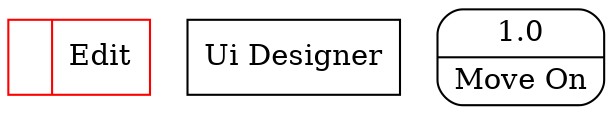 digraph dfd2{ 
node[shape=record]
200 [label="<f0>  |<f1> Edit " color=red];
201 [label="Ui Designer" shape=box];
202 [label="{<f0> 1.0|<f1> Move On }" shape=Mrecord];
}